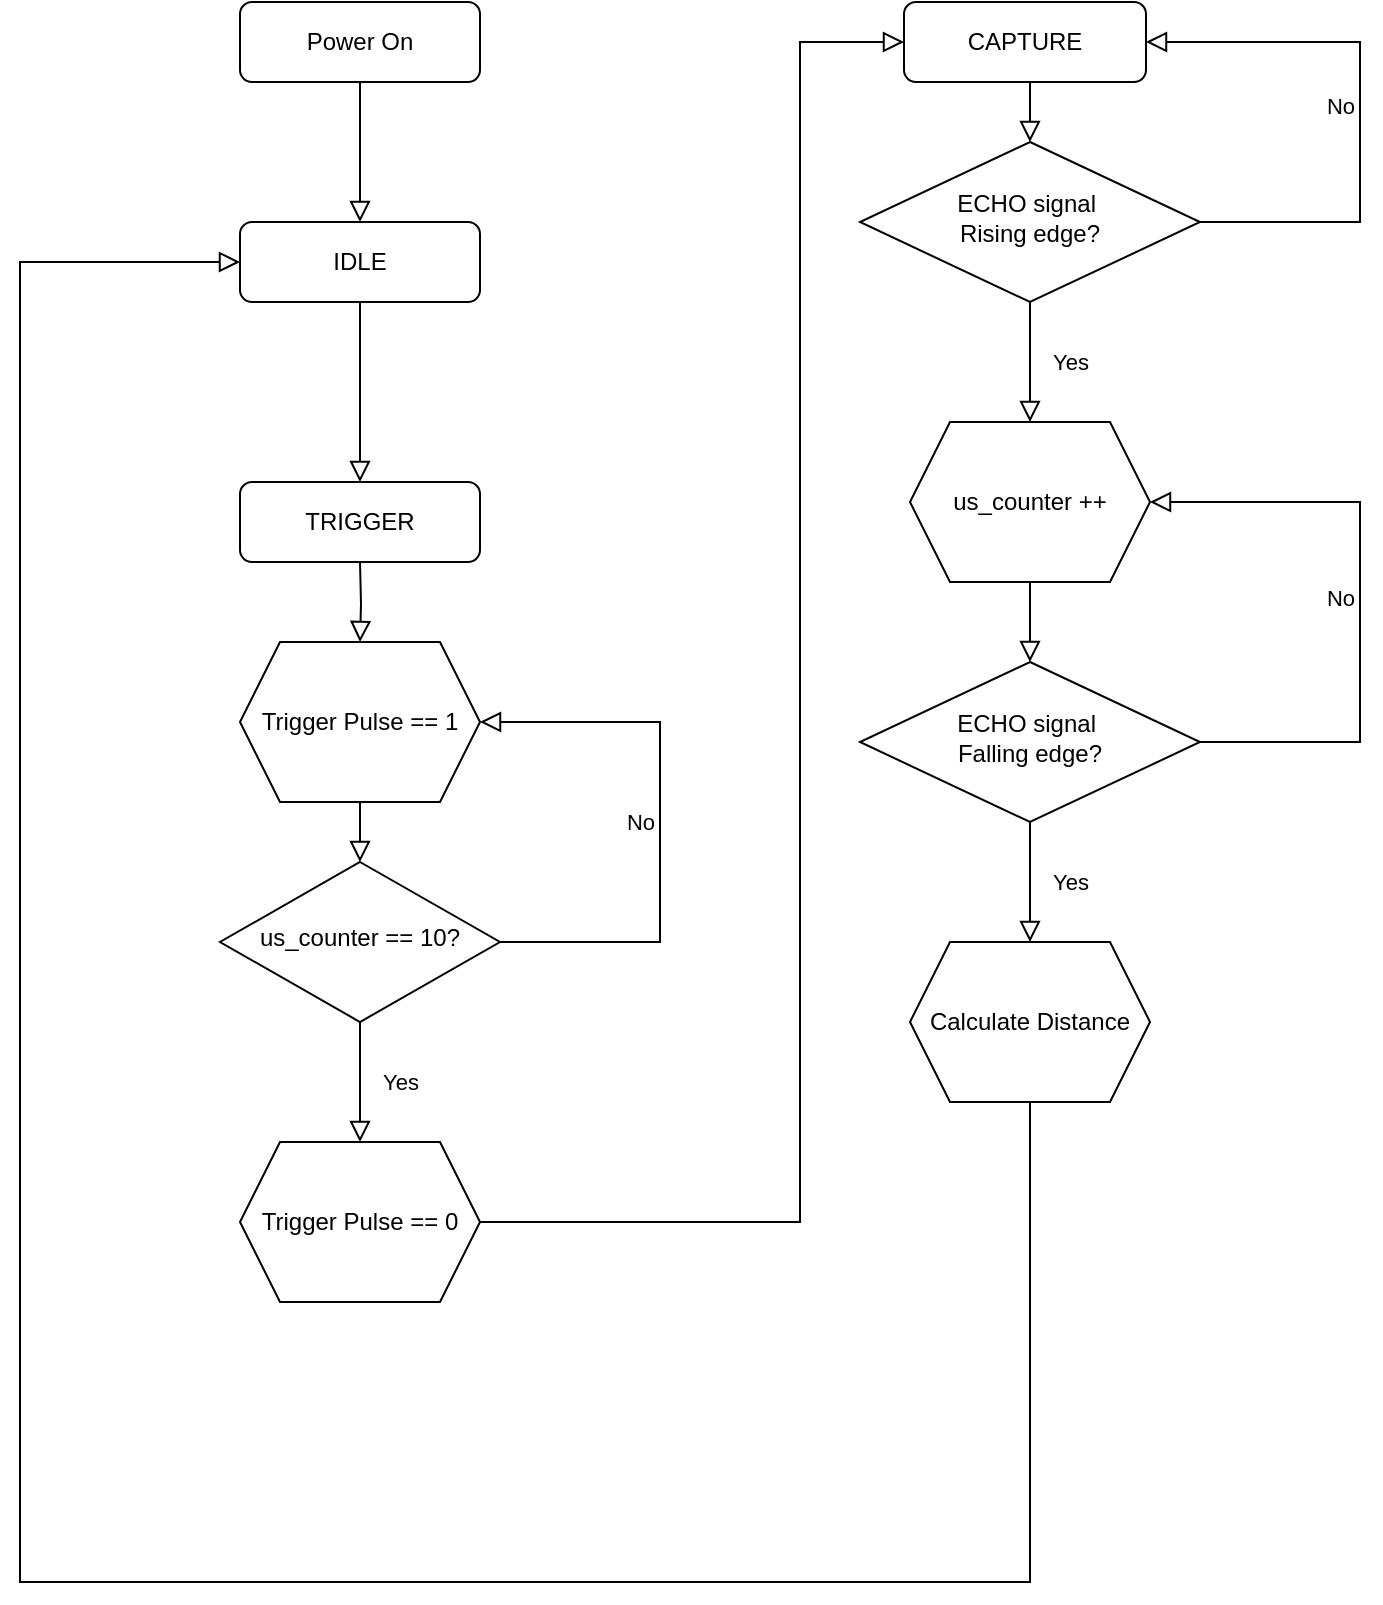 <mxfile version="25.0.2">
  <diagram id="C5RBs43oDa-KdzZeNtuy" name="Page-1">
    <mxGraphModel dx="1728" dy="997" grid="1" gridSize="10" guides="1" tooltips="1" connect="1" arrows="1" fold="1" page="1" pageScale="1" pageWidth="827" pageHeight="1169" math="0" shadow="0">
      <root>
        <mxCell id="WIyWlLk6GJQsqaUBKTNV-0" />
        <mxCell id="WIyWlLk6GJQsqaUBKTNV-1" parent="WIyWlLk6GJQsqaUBKTNV-0" />
        <mxCell id="WIyWlLk6GJQsqaUBKTNV-2" value="" style="rounded=0;html=1;jettySize=auto;orthogonalLoop=1;fontSize=11;endArrow=block;endFill=0;endSize=8;strokeWidth=1;shadow=0;labelBackgroundColor=none;edgeStyle=orthogonalEdgeStyle;entryX=0.5;entryY=0;entryDx=0;entryDy=0;" parent="WIyWlLk6GJQsqaUBKTNV-1" source="WIyWlLk6GJQsqaUBKTNV-3" target="0_AgAz0cJR7QRda4IW5H-9" edge="1">
          <mxGeometry relative="1" as="geometry">
            <mxPoint x="220" y="200" as="targetPoint" />
          </mxGeometry>
        </mxCell>
        <mxCell id="WIyWlLk6GJQsqaUBKTNV-3" value="Power On" style="rounded=1;whiteSpace=wrap;html=1;fontSize=12;glass=0;strokeWidth=1;shadow=0;" parent="WIyWlLk6GJQsqaUBKTNV-1" vertex="1">
          <mxGeometry x="160" y="80" width="120" height="40" as="geometry" />
        </mxCell>
        <mxCell id="WIyWlLk6GJQsqaUBKTNV-4" value="Yes" style="rounded=0;html=1;jettySize=auto;orthogonalLoop=1;fontSize=11;endArrow=block;endFill=0;endSize=8;strokeWidth=1;shadow=0;labelBackgroundColor=none;edgeStyle=orthogonalEdgeStyle;entryX=0.5;entryY=0;entryDx=0;entryDy=0;" parent="WIyWlLk6GJQsqaUBKTNV-1" source="WIyWlLk6GJQsqaUBKTNV-6" target="0_AgAz0cJR7QRda4IW5H-18" edge="1">
          <mxGeometry y="20" relative="1" as="geometry">
            <mxPoint as="offset" />
            <mxPoint x="220" y="630" as="targetPoint" />
          </mxGeometry>
        </mxCell>
        <mxCell id="WIyWlLk6GJQsqaUBKTNV-5" value="No" style="edgeStyle=orthogonalEdgeStyle;rounded=0;html=1;jettySize=auto;orthogonalLoop=1;fontSize=11;endArrow=block;endFill=0;endSize=8;strokeWidth=1;shadow=0;labelBackgroundColor=none;entryX=1;entryY=0.5;entryDx=0;entryDy=0;exitX=1;exitY=0.5;exitDx=0;exitDy=0;" parent="WIyWlLk6GJQsqaUBKTNV-1" source="WIyWlLk6GJQsqaUBKTNV-6" target="0_AgAz0cJR7QRda4IW5H-15" edge="1">
          <mxGeometry y="10" relative="1" as="geometry">
            <mxPoint as="offset" />
            <mxPoint x="320" y="580" as="targetPoint" />
            <Array as="points">
              <mxPoint x="370" y="550" />
              <mxPoint x="370" y="440" />
            </Array>
          </mxGeometry>
        </mxCell>
        <mxCell id="WIyWlLk6GJQsqaUBKTNV-6" value="us_counter == 10?" style="rhombus;whiteSpace=wrap;html=1;shadow=0;fontFamily=Helvetica;fontSize=12;align=center;strokeWidth=1;spacing=6;spacingTop=-4;" parent="WIyWlLk6GJQsqaUBKTNV-1" vertex="1">
          <mxGeometry x="150" y="510" width="140" height="80" as="geometry" />
        </mxCell>
        <mxCell id="0_AgAz0cJR7QRda4IW5H-9" value="IDLE" style="rounded=1;whiteSpace=wrap;html=1;fontSize=12;glass=0;strokeWidth=1;shadow=0;" vertex="1" parent="WIyWlLk6GJQsqaUBKTNV-1">
          <mxGeometry x="160" y="190" width="120" height="40" as="geometry" />
        </mxCell>
        <mxCell id="0_AgAz0cJR7QRda4IW5H-11" value="TRIGGER" style="rounded=1;whiteSpace=wrap;html=1;fontSize=12;glass=0;strokeWidth=1;shadow=0;" vertex="1" parent="WIyWlLk6GJQsqaUBKTNV-1">
          <mxGeometry x="160" y="320" width="120" height="40" as="geometry" />
        </mxCell>
        <mxCell id="0_AgAz0cJR7QRda4IW5H-12" value="" style="rounded=0;html=1;jettySize=auto;orthogonalLoop=1;fontSize=11;endArrow=block;endFill=0;endSize=8;strokeWidth=1;shadow=0;labelBackgroundColor=none;edgeStyle=orthogonalEdgeStyle;" edge="1" parent="WIyWlLk6GJQsqaUBKTNV-1" source="0_AgAz0cJR7QRda4IW5H-9">
          <mxGeometry relative="1" as="geometry">
            <mxPoint x="220" y="230" as="sourcePoint" />
            <mxPoint x="220" y="320" as="targetPoint" />
          </mxGeometry>
        </mxCell>
        <mxCell id="0_AgAz0cJR7QRda4IW5H-13" value="" style="rounded=0;html=1;jettySize=auto;orthogonalLoop=1;fontSize=11;endArrow=block;endFill=0;endSize=8;strokeWidth=1;shadow=0;labelBackgroundColor=none;edgeStyle=orthogonalEdgeStyle;entryX=0.5;entryY=0;entryDx=0;entryDy=0;" edge="1" parent="WIyWlLk6GJQsqaUBKTNV-1" target="0_AgAz0cJR7QRda4IW5H-15">
          <mxGeometry relative="1" as="geometry">
            <mxPoint x="220" y="360" as="sourcePoint" />
            <mxPoint x="220" y="420" as="targetPoint" />
          </mxGeometry>
        </mxCell>
        <mxCell id="0_AgAz0cJR7QRda4IW5H-14" value="CAPTURE" style="rounded=1;whiteSpace=wrap;html=1;fontSize=12;glass=0;strokeWidth=1;shadow=0;" vertex="1" parent="WIyWlLk6GJQsqaUBKTNV-1">
          <mxGeometry x="492" y="80" width="121" height="40" as="geometry" />
        </mxCell>
        <mxCell id="0_AgAz0cJR7QRda4IW5H-15" value="Trigger Pulse == 1" style="shape=hexagon;perimeter=hexagonPerimeter2;whiteSpace=wrap;html=1;fixedSize=1;" vertex="1" parent="WIyWlLk6GJQsqaUBKTNV-1">
          <mxGeometry x="160" y="400" width="120" height="80" as="geometry" />
        </mxCell>
        <mxCell id="0_AgAz0cJR7QRda4IW5H-17" value="" style="rounded=0;html=1;jettySize=auto;orthogonalLoop=1;fontSize=11;endArrow=block;endFill=0;endSize=8;strokeWidth=1;shadow=0;labelBackgroundColor=none;edgeStyle=orthogonalEdgeStyle;" edge="1" parent="WIyWlLk6GJQsqaUBKTNV-1">
          <mxGeometry relative="1" as="geometry">
            <mxPoint x="220" y="480" as="sourcePoint" />
            <mxPoint x="220" y="510" as="targetPoint" />
          </mxGeometry>
        </mxCell>
        <mxCell id="0_AgAz0cJR7QRda4IW5H-18" value="Trigger Pulse == 0" style="shape=hexagon;perimeter=hexagonPerimeter2;whiteSpace=wrap;html=1;fixedSize=1;" vertex="1" parent="WIyWlLk6GJQsqaUBKTNV-1">
          <mxGeometry x="160" y="650" width="120" height="80" as="geometry" />
        </mxCell>
        <mxCell id="0_AgAz0cJR7QRda4IW5H-20" value="" style="edgeStyle=orthogonalEdgeStyle;rounded=0;html=1;jettySize=auto;orthogonalLoop=1;fontSize=11;endArrow=block;endFill=0;endSize=8;strokeWidth=1;shadow=0;labelBackgroundColor=none;entryX=0;entryY=0.5;entryDx=0;entryDy=0;exitX=1;exitY=0.5;exitDx=0;exitDy=0;" edge="1" parent="WIyWlLk6GJQsqaUBKTNV-1" source="0_AgAz0cJR7QRda4IW5H-18" target="0_AgAz0cJR7QRda4IW5H-14">
          <mxGeometry y="10" relative="1" as="geometry">
            <mxPoint as="offset" />
            <mxPoint x="290" y="690" as="sourcePoint" />
            <mxPoint x="280" y="580" as="targetPoint" />
            <Array as="points">
              <mxPoint x="440" y="690" />
              <mxPoint x="440" y="100" />
            </Array>
          </mxGeometry>
        </mxCell>
        <mxCell id="0_AgAz0cJR7QRda4IW5H-21" value="ECHO signal&amp;nbsp;&lt;div&gt;Rising edge?&lt;/div&gt;" style="rhombus;whiteSpace=wrap;html=1;shadow=0;fontFamily=Helvetica;fontSize=12;align=center;strokeWidth=1;spacing=6;spacingTop=-4;" vertex="1" parent="WIyWlLk6GJQsqaUBKTNV-1">
          <mxGeometry x="470" y="150" width="170" height="80" as="geometry" />
        </mxCell>
        <mxCell id="0_AgAz0cJR7QRda4IW5H-22" value="" style="rounded=0;html=1;jettySize=auto;orthogonalLoop=1;fontSize=11;endArrow=block;endFill=0;endSize=8;strokeWidth=1;shadow=0;labelBackgroundColor=none;edgeStyle=orthogonalEdgeStyle;entryX=0.5;entryY=0;entryDx=0;entryDy=0;exitX=0.5;exitY=1;exitDx=0;exitDy=0;" edge="1" parent="WIyWlLk6GJQsqaUBKTNV-1" source="0_AgAz0cJR7QRda4IW5H-14" target="0_AgAz0cJR7QRda4IW5H-21">
          <mxGeometry y="20" relative="1" as="geometry">
            <mxPoint as="offset" />
            <mxPoint x="230" y="600" as="sourcePoint" />
            <mxPoint x="230" y="660" as="targetPoint" />
          </mxGeometry>
        </mxCell>
        <mxCell id="0_AgAz0cJR7QRda4IW5H-25" value="No" style="edgeStyle=orthogonalEdgeStyle;rounded=0;html=1;jettySize=auto;orthogonalLoop=1;fontSize=11;endArrow=block;endFill=0;endSize=8;strokeWidth=1;shadow=0;labelBackgroundColor=none;entryX=1;entryY=0.5;entryDx=0;entryDy=0;exitX=1;exitY=0.5;exitDx=0;exitDy=0;" edge="1" parent="WIyWlLk6GJQsqaUBKTNV-1" target="0_AgAz0cJR7QRda4IW5H-14">
          <mxGeometry y="10" relative="1" as="geometry">
            <mxPoint as="offset" />
            <mxPoint x="640" y="190" as="sourcePoint" />
            <mxPoint x="630" y="80" as="targetPoint" />
            <Array as="points">
              <mxPoint x="720" y="190" />
              <mxPoint x="720" y="100" />
            </Array>
          </mxGeometry>
        </mxCell>
        <mxCell id="0_AgAz0cJR7QRda4IW5H-27" value="us_counter ++" style="shape=hexagon;perimeter=hexagonPerimeter2;whiteSpace=wrap;html=1;fixedSize=1;" vertex="1" parent="WIyWlLk6GJQsqaUBKTNV-1">
          <mxGeometry x="495" y="290" width="120" height="80" as="geometry" />
        </mxCell>
        <mxCell id="0_AgAz0cJR7QRda4IW5H-28" value="ECHO signal&amp;nbsp;&lt;div&gt;Falling edge?&lt;/div&gt;" style="rhombus;whiteSpace=wrap;html=1;shadow=0;fontFamily=Helvetica;fontSize=12;align=center;strokeWidth=1;spacing=6;spacingTop=-4;" vertex="1" parent="WIyWlLk6GJQsqaUBKTNV-1">
          <mxGeometry x="470" y="410" width="170" height="80" as="geometry" />
        </mxCell>
        <mxCell id="0_AgAz0cJR7QRda4IW5H-30" value="" style="rounded=0;html=1;jettySize=auto;orthogonalLoop=1;fontSize=11;endArrow=block;endFill=0;endSize=8;strokeWidth=1;shadow=0;labelBackgroundColor=none;edgeStyle=orthogonalEdgeStyle;entryX=0.5;entryY=0;entryDx=0;entryDy=0;exitX=0.5;exitY=1;exitDx=0;exitDy=0;" edge="1" parent="WIyWlLk6GJQsqaUBKTNV-1" target="0_AgAz0cJR7QRda4IW5H-28">
          <mxGeometry y="20" relative="1" as="geometry">
            <mxPoint as="offset" />
            <mxPoint x="553" y="370" as="sourcePoint" />
            <mxPoint x="555" y="400" as="targetPoint" />
            <Array as="points">
              <mxPoint x="555" y="370" />
            </Array>
          </mxGeometry>
        </mxCell>
        <mxCell id="0_AgAz0cJR7QRda4IW5H-32" value="Yes" style="rounded=0;html=1;jettySize=auto;orthogonalLoop=1;fontSize=11;endArrow=block;endFill=0;endSize=8;strokeWidth=1;shadow=0;labelBackgroundColor=none;edgeStyle=orthogonalEdgeStyle;" edge="1" parent="WIyWlLk6GJQsqaUBKTNV-1">
          <mxGeometry y="20" relative="1" as="geometry">
            <mxPoint as="offset" />
            <mxPoint x="555" y="490" as="sourcePoint" />
            <mxPoint x="555" y="550" as="targetPoint" />
            <Array as="points" />
          </mxGeometry>
        </mxCell>
        <mxCell id="0_AgAz0cJR7QRda4IW5H-33" value="No" style="edgeStyle=orthogonalEdgeStyle;rounded=0;html=1;jettySize=auto;orthogonalLoop=1;fontSize=11;endArrow=block;endFill=0;endSize=8;strokeWidth=1;shadow=0;labelBackgroundColor=none;entryX=1;entryY=0.5;entryDx=0;entryDy=0;exitX=1;exitY=0.5;exitDx=0;exitDy=0;" edge="1" parent="WIyWlLk6GJQsqaUBKTNV-1" target="0_AgAz0cJR7QRda4IW5H-27">
          <mxGeometry y="10" relative="1" as="geometry">
            <mxPoint as="offset" />
            <mxPoint x="640" y="450" as="sourcePoint" />
            <mxPoint x="613" y="360" as="targetPoint" />
            <Array as="points">
              <mxPoint x="720" y="450" />
              <mxPoint x="720" y="330" />
            </Array>
          </mxGeometry>
        </mxCell>
        <mxCell id="0_AgAz0cJR7QRda4IW5H-34" value="Yes" style="rounded=0;html=1;jettySize=auto;orthogonalLoop=1;fontSize=11;endArrow=block;endFill=0;endSize=8;strokeWidth=1;shadow=0;labelBackgroundColor=none;edgeStyle=orthogonalEdgeStyle;" edge="1" parent="WIyWlLk6GJQsqaUBKTNV-1">
          <mxGeometry y="20" relative="1" as="geometry">
            <mxPoint as="offset" />
            <mxPoint x="555" y="230" as="sourcePoint" />
            <mxPoint x="555" y="290" as="targetPoint" />
            <Array as="points" />
          </mxGeometry>
        </mxCell>
        <mxCell id="0_AgAz0cJR7QRda4IW5H-35" value="Calculate Distance" style="shape=hexagon;perimeter=hexagonPerimeter2;whiteSpace=wrap;html=1;fixedSize=1;" vertex="1" parent="WIyWlLk6GJQsqaUBKTNV-1">
          <mxGeometry x="495" y="550" width="120" height="80" as="geometry" />
        </mxCell>
        <mxCell id="0_AgAz0cJR7QRda4IW5H-36" value="" style="rounded=0;html=1;jettySize=auto;orthogonalLoop=1;fontSize=11;endArrow=block;endFill=0;endSize=8;strokeWidth=1;shadow=0;labelBackgroundColor=none;edgeStyle=orthogonalEdgeStyle;entryX=0;entryY=0.5;entryDx=0;entryDy=0;" edge="1" parent="WIyWlLk6GJQsqaUBKTNV-1" target="0_AgAz0cJR7QRda4IW5H-9">
          <mxGeometry x="-0.003" y="20" relative="1" as="geometry">
            <mxPoint as="offset" />
            <mxPoint x="555" y="630" as="sourcePoint" />
            <mxPoint x="555" y="690" as="targetPoint" />
            <Array as="points">
              <mxPoint x="555" y="870" />
              <mxPoint x="50" y="870" />
              <mxPoint x="50" y="210" />
            </Array>
          </mxGeometry>
        </mxCell>
      </root>
    </mxGraphModel>
  </diagram>
</mxfile>
